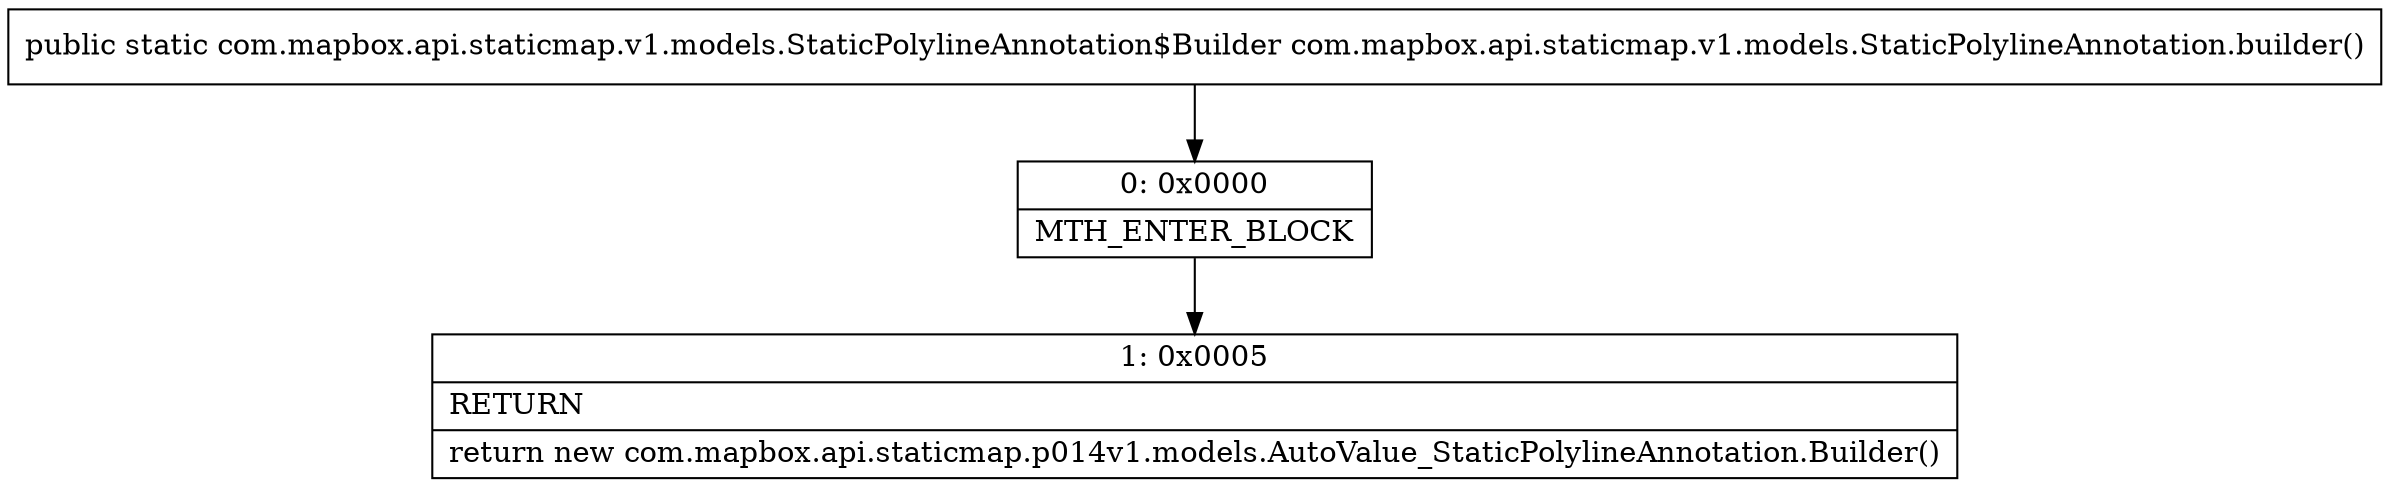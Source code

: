 digraph "CFG forcom.mapbox.api.staticmap.v1.models.StaticPolylineAnnotation.builder()Lcom\/mapbox\/api\/staticmap\/v1\/models\/StaticPolylineAnnotation$Builder;" {
Node_0 [shape=record,label="{0\:\ 0x0000|MTH_ENTER_BLOCK\l}"];
Node_1 [shape=record,label="{1\:\ 0x0005|RETURN\l|return new com.mapbox.api.staticmap.p014v1.models.AutoValue_StaticPolylineAnnotation.Builder()\l}"];
MethodNode[shape=record,label="{public static com.mapbox.api.staticmap.v1.models.StaticPolylineAnnotation$Builder com.mapbox.api.staticmap.v1.models.StaticPolylineAnnotation.builder() }"];
MethodNode -> Node_0;
Node_0 -> Node_1;
}

